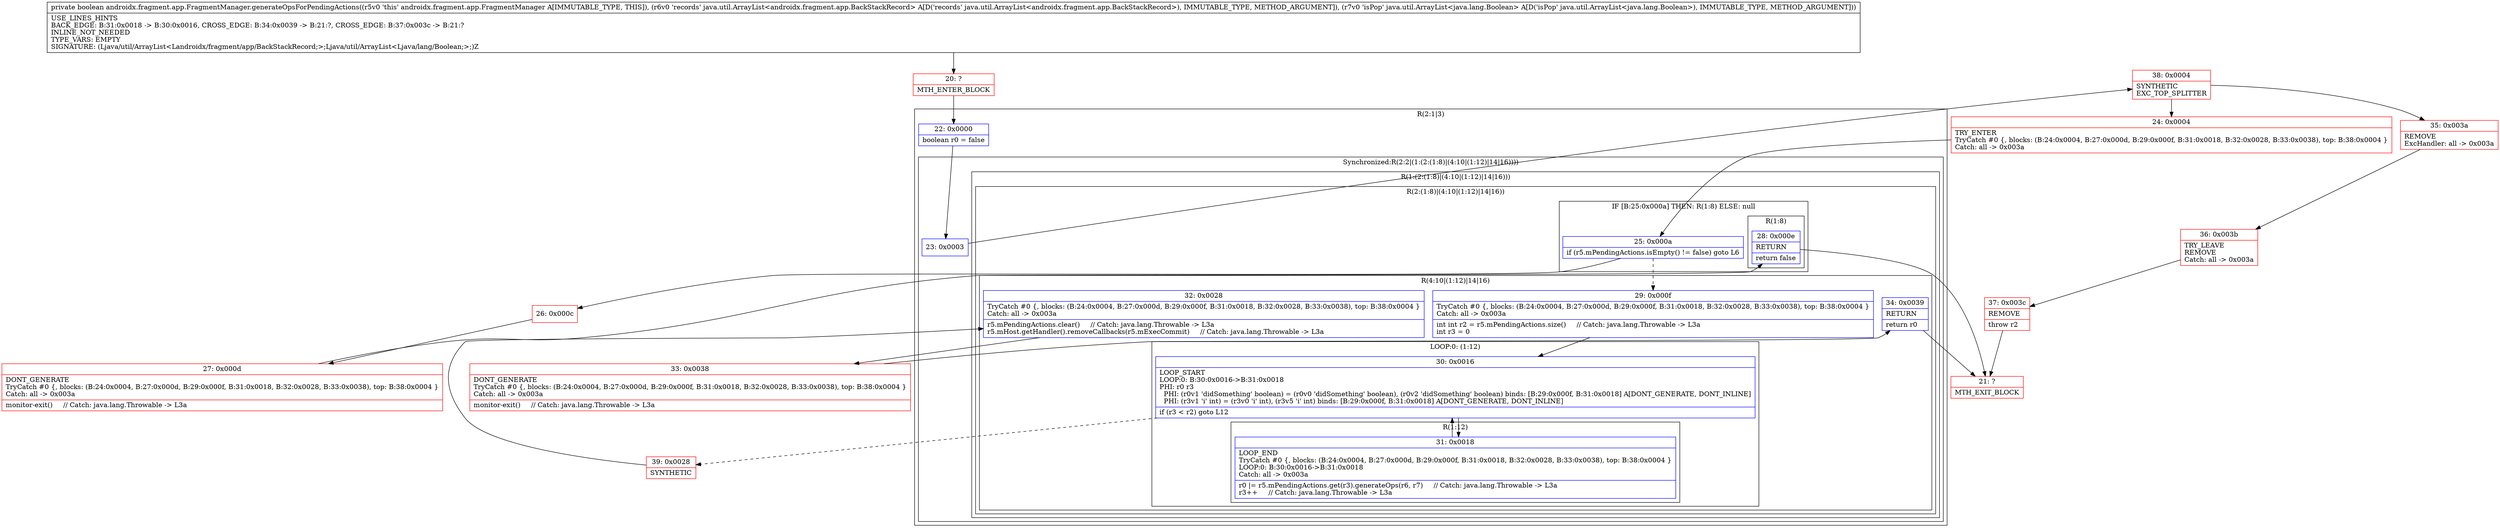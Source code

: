 digraph "CFG forandroidx.fragment.app.FragmentManager.generateOpsForPendingActions(Ljava\/util\/ArrayList;Ljava\/util\/ArrayList;)Z" {
subgraph cluster_Region_1143033517 {
label = "R(2:1|3)";
node [shape=record,color=blue];
Node_22 [shape=record,label="{22\:\ 0x0000|boolean r0 = false\l}"];
subgraph cluster_SynchronizedRegion_522026843 {
label = "Synchronized:R(2:2|(1:(2:(1:8)|(4:10|(1:12)|14|16))))";
node [shape=record,color=blue];
Node_23 [shape=record,label="{23\:\ 0x0003}"];
subgraph cluster_Region_778354252 {
label = "R(1:(2:(1:8)|(4:10|(1:12)|14|16)))";
node [shape=record,color=blue];
subgraph cluster_Region_577478485 {
label = "R(2:(1:8)|(4:10|(1:12)|14|16))";
node [shape=record,color=blue];
subgraph cluster_IfRegion_1682878832 {
label = "IF [B:25:0x000a] THEN: R(1:8) ELSE: null";
node [shape=record,color=blue];
Node_25 [shape=record,label="{25\:\ 0x000a|if (r5.mPendingActions.isEmpty() != false) goto L6\l}"];
subgraph cluster_Region_282979589 {
label = "R(1:8)";
node [shape=record,color=blue];
Node_28 [shape=record,label="{28\:\ 0x000e|RETURN\l|return false\l}"];
}
}
subgraph cluster_Region_1047338293 {
label = "R(4:10|(1:12)|14|16)";
node [shape=record,color=blue];
Node_29 [shape=record,label="{29\:\ 0x000f|TryCatch #0 \{, blocks: (B:24:0x0004, B:27:0x000d, B:29:0x000f, B:31:0x0018, B:32:0x0028, B:33:0x0038), top: B:38:0x0004 \}\lCatch: all \-\> 0x003a\l|int int r2 = r5.mPendingActions.size()     \/\/ Catch: java.lang.Throwable \-\> L3a\lint r3 = 0\l}"];
subgraph cluster_LoopRegion_1095777841 {
label = "LOOP:0: (1:12)";
node [shape=record,color=blue];
Node_30 [shape=record,label="{30\:\ 0x0016|LOOP_START\lLOOP:0: B:30:0x0016\-\>B:31:0x0018\lPHI: r0 r3 \l  PHI: (r0v1 'didSomething' boolean) = (r0v0 'didSomething' boolean), (r0v2 'didSomething' boolean) binds: [B:29:0x000f, B:31:0x0018] A[DONT_GENERATE, DONT_INLINE]\l  PHI: (r3v1 'i' int) = (r3v0 'i' int), (r3v5 'i' int) binds: [B:29:0x000f, B:31:0x0018] A[DONT_GENERATE, DONT_INLINE]\l|if (r3 \< r2) goto L12\l}"];
subgraph cluster_Region_288015922 {
label = "R(1:12)";
node [shape=record,color=blue];
Node_31 [shape=record,label="{31\:\ 0x0018|LOOP_END\lTryCatch #0 \{, blocks: (B:24:0x0004, B:27:0x000d, B:29:0x000f, B:31:0x0018, B:32:0x0028, B:33:0x0038), top: B:38:0x0004 \}\lLOOP:0: B:30:0x0016\-\>B:31:0x0018\lCatch: all \-\> 0x003a\l|r0 \|= r5.mPendingActions.get(r3).generateOps(r6, r7)     \/\/ Catch: java.lang.Throwable \-\> L3a\lr3++     \/\/ Catch: java.lang.Throwable \-\> L3a\l}"];
}
}
Node_32 [shape=record,label="{32\:\ 0x0028|TryCatch #0 \{, blocks: (B:24:0x0004, B:27:0x000d, B:29:0x000f, B:31:0x0018, B:32:0x0028, B:33:0x0038), top: B:38:0x0004 \}\lCatch: all \-\> 0x003a\l|r5.mPendingActions.clear()     \/\/ Catch: java.lang.Throwable \-\> L3a\lr5.mHost.getHandler().removeCallbacks(r5.mExecCommit)     \/\/ Catch: java.lang.Throwable \-\> L3a\l}"];
Node_34 [shape=record,label="{34\:\ 0x0039|RETURN\l|return r0\l}"];
}
}
}
}
}
Node_20 [shape=record,color=red,label="{20\:\ ?|MTH_ENTER_BLOCK\l}"];
Node_38 [shape=record,color=red,label="{38\:\ 0x0004|SYNTHETIC\lEXC_TOP_SPLITTER\l}"];
Node_24 [shape=record,color=red,label="{24\:\ 0x0004|TRY_ENTER\lTryCatch #0 \{, blocks: (B:24:0x0004, B:27:0x000d, B:29:0x000f, B:31:0x0018, B:32:0x0028, B:33:0x0038), top: B:38:0x0004 \}\lCatch: all \-\> 0x003a\l}"];
Node_26 [shape=record,color=red,label="{26\:\ 0x000c}"];
Node_27 [shape=record,color=red,label="{27\:\ 0x000d|DONT_GENERATE\lTryCatch #0 \{, blocks: (B:24:0x0004, B:27:0x000d, B:29:0x000f, B:31:0x0018, B:32:0x0028, B:33:0x0038), top: B:38:0x0004 \}\lCatch: all \-\> 0x003a\l|monitor\-exit()     \/\/ Catch: java.lang.Throwable \-\> L3a\l}"];
Node_21 [shape=record,color=red,label="{21\:\ ?|MTH_EXIT_BLOCK\l}"];
Node_39 [shape=record,color=red,label="{39\:\ 0x0028|SYNTHETIC\l}"];
Node_33 [shape=record,color=red,label="{33\:\ 0x0038|DONT_GENERATE\lTryCatch #0 \{, blocks: (B:24:0x0004, B:27:0x000d, B:29:0x000f, B:31:0x0018, B:32:0x0028, B:33:0x0038), top: B:38:0x0004 \}\lCatch: all \-\> 0x003a\l|monitor\-exit()     \/\/ Catch: java.lang.Throwable \-\> L3a\l}"];
Node_35 [shape=record,color=red,label="{35\:\ 0x003a|REMOVE\lExcHandler: all \-\> 0x003a\l}"];
Node_36 [shape=record,color=red,label="{36\:\ 0x003b|TRY_LEAVE\lREMOVE\lCatch: all \-\> 0x003a\l}"];
Node_37 [shape=record,color=red,label="{37\:\ 0x003c|REMOVE\l|throw r2\l}"];
MethodNode[shape=record,label="{private boolean androidx.fragment.app.FragmentManager.generateOpsForPendingActions((r5v0 'this' androidx.fragment.app.FragmentManager A[IMMUTABLE_TYPE, THIS]), (r6v0 'records' java.util.ArrayList\<androidx.fragment.app.BackStackRecord\> A[D('records' java.util.ArrayList\<androidx.fragment.app.BackStackRecord\>), IMMUTABLE_TYPE, METHOD_ARGUMENT]), (r7v0 'isPop' java.util.ArrayList\<java.lang.Boolean\> A[D('isPop' java.util.ArrayList\<java.lang.Boolean\>), IMMUTABLE_TYPE, METHOD_ARGUMENT]))  | USE_LINES_HINTS\lBACK_EDGE: B:31:0x0018 \-\> B:30:0x0016, CROSS_EDGE: B:34:0x0039 \-\> B:21:?, CROSS_EDGE: B:37:0x003c \-\> B:21:?\lINLINE_NOT_NEEDED\lTYPE_VARS: EMPTY\lSIGNATURE: (Ljava\/util\/ArrayList\<Landroidx\/fragment\/app\/BackStackRecord;\>;Ljava\/util\/ArrayList\<Ljava\/lang\/Boolean;\>;)Z\l}"];
MethodNode -> Node_20;Node_22 -> Node_23;
Node_23 -> Node_38;
Node_25 -> Node_26;
Node_25 -> Node_29[style=dashed];
Node_28 -> Node_21;
Node_29 -> Node_30;
Node_30 -> Node_31;
Node_30 -> Node_39[style=dashed];
Node_31 -> Node_30;
Node_32 -> Node_33;
Node_34 -> Node_21;
Node_20 -> Node_22;
Node_38 -> Node_24;
Node_38 -> Node_35;
Node_24 -> Node_25;
Node_26 -> Node_27;
Node_27 -> Node_28;
Node_39 -> Node_32;
Node_33 -> Node_34;
Node_35 -> Node_36;
Node_36 -> Node_37;
Node_37 -> Node_21;
}

